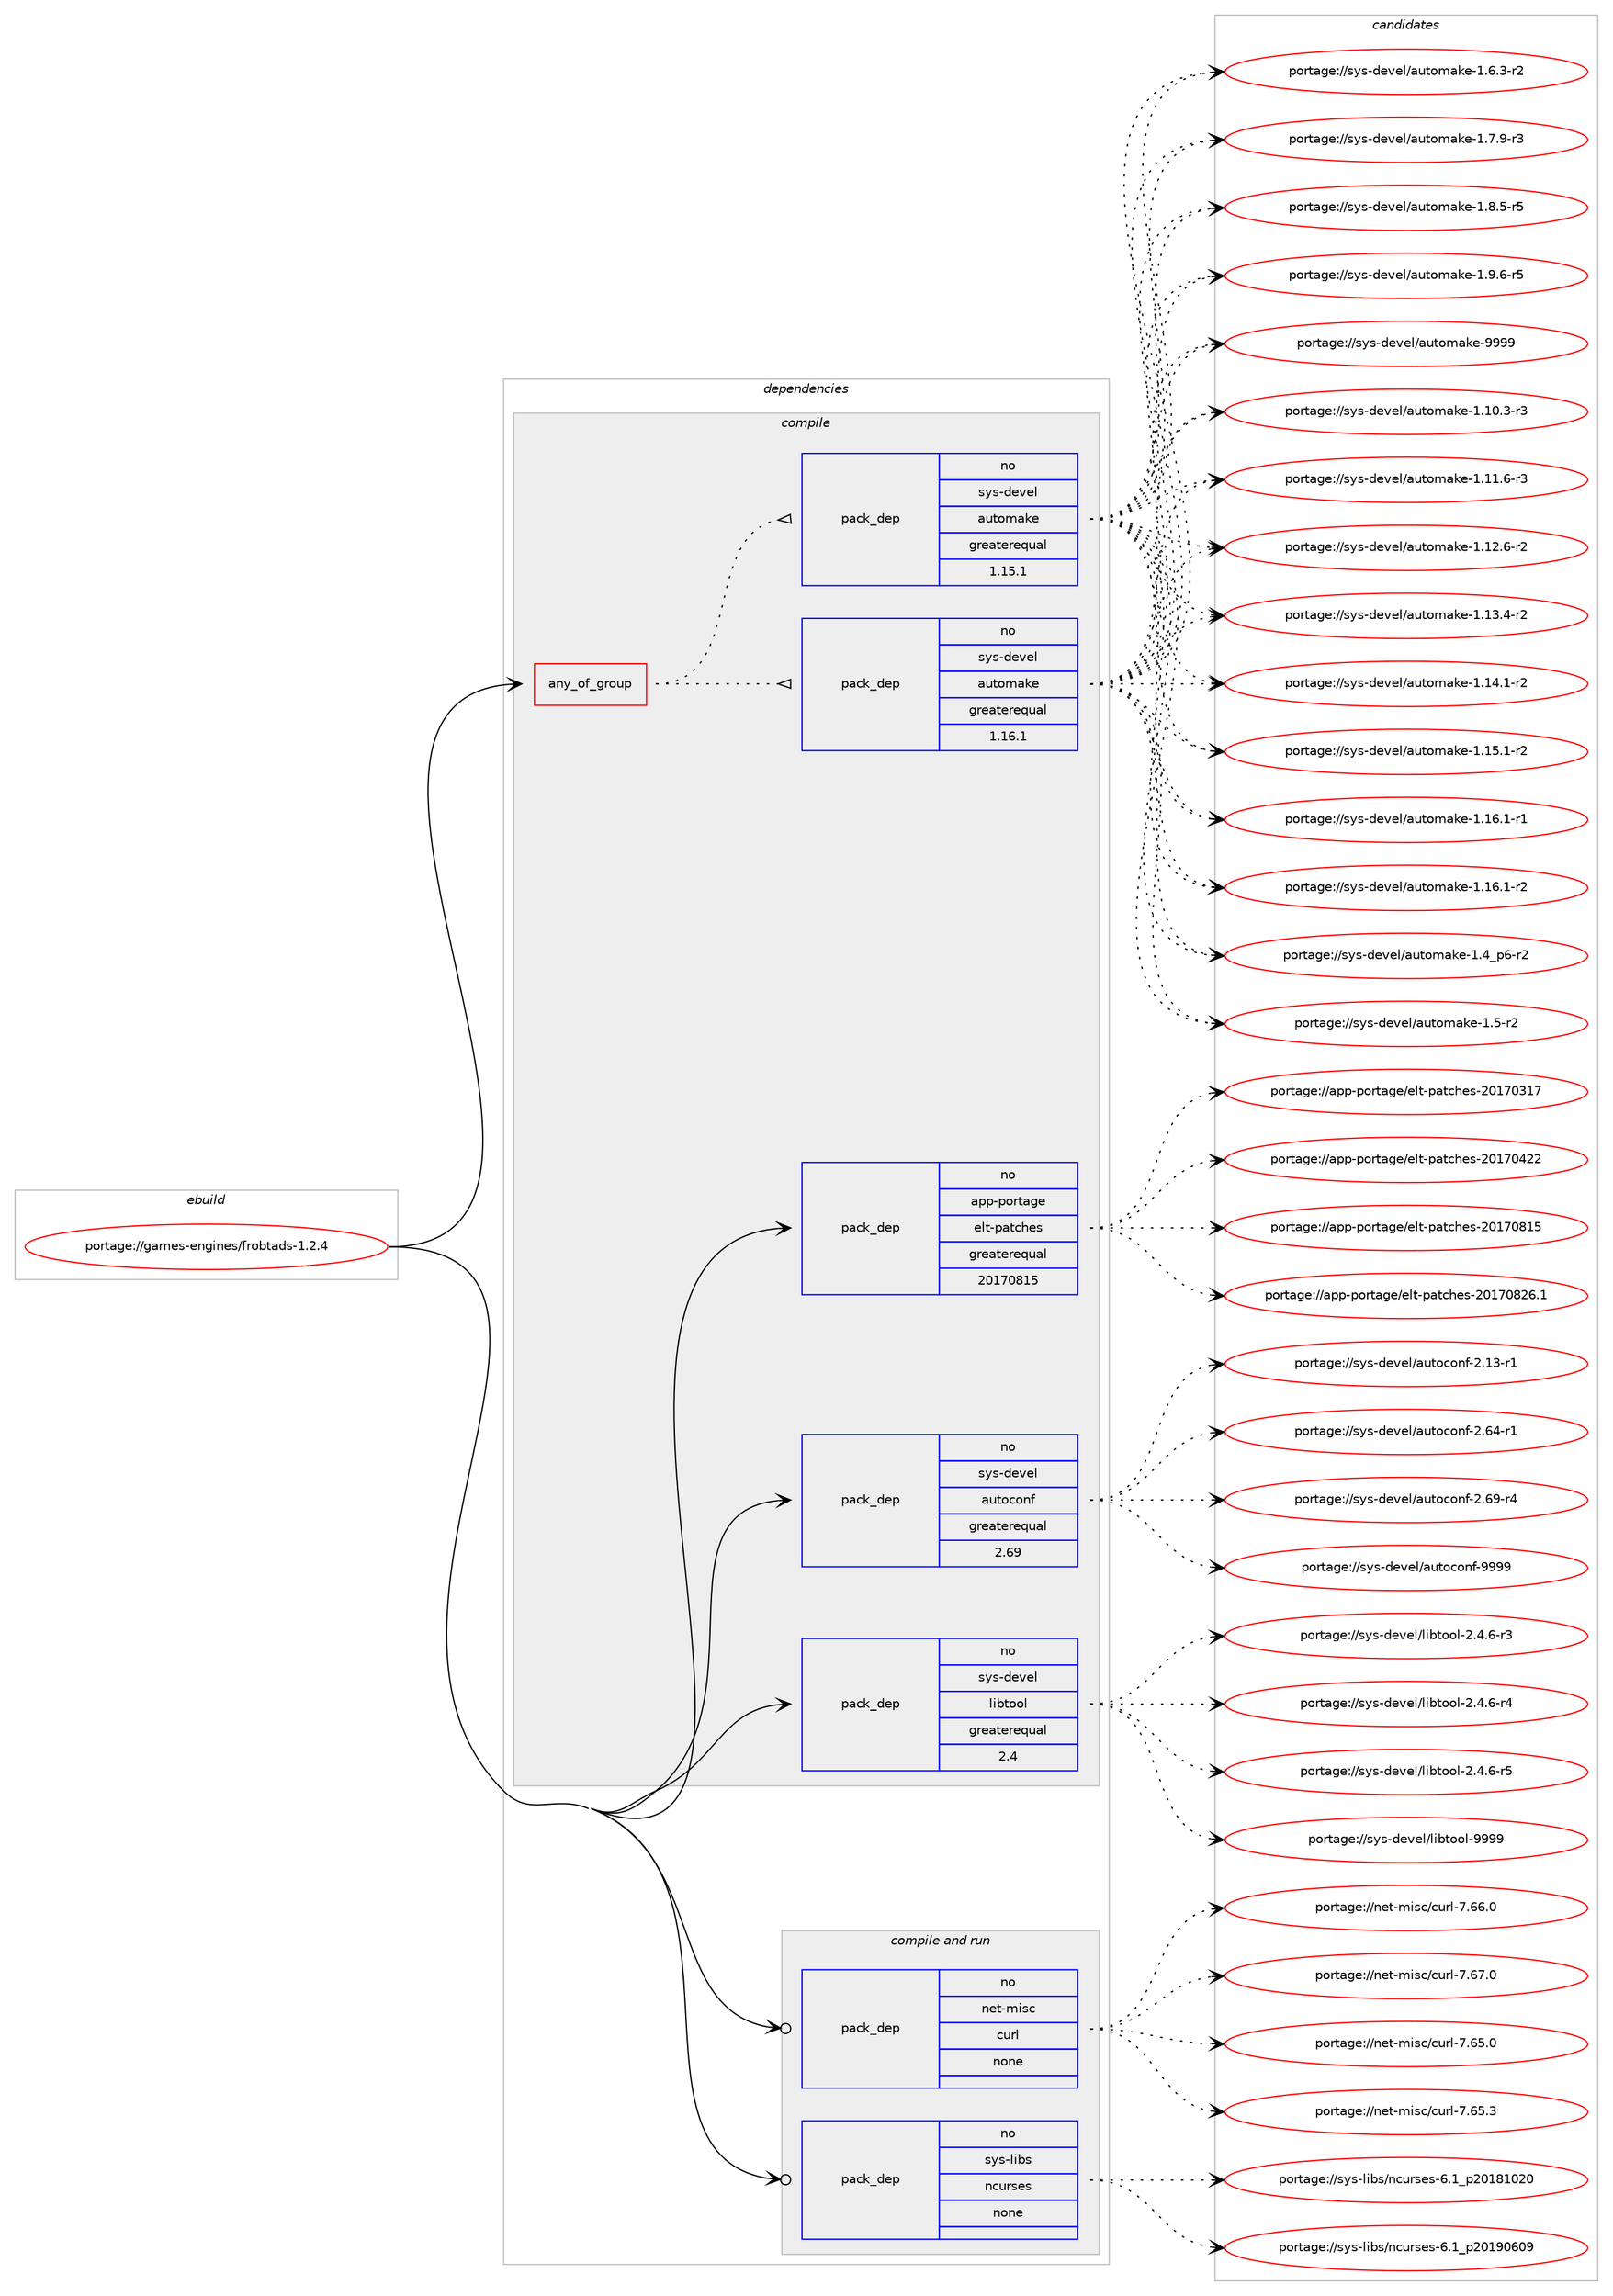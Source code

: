 digraph prolog {

# *************
# Graph options
# *************

newrank=true;
concentrate=true;
compound=true;
graph [rankdir=LR,fontname=Helvetica,fontsize=10,ranksep=1.5];#, ranksep=2.5, nodesep=0.2];
edge  [arrowhead=vee];
node  [fontname=Helvetica,fontsize=10];

# **********
# The ebuild
# **********

subgraph cluster_leftcol {
color=gray;
rank=same;
label=<<i>ebuild</i>>;
id [label="portage://games-engines/frobtads-1.2.4", color=red, width=4, href="../games-engines/frobtads-1.2.4.svg"];
}

# ****************
# The dependencies
# ****************

subgraph cluster_midcol {
color=gray;
label=<<i>dependencies</i>>;
subgraph cluster_compile {
fillcolor="#eeeeee";
style=filled;
label=<<i>compile</i>>;
subgraph any3773 {
dependency272365 [label=<<TABLE BORDER="0" CELLBORDER="1" CELLSPACING="0" CELLPADDING="4"><TR><TD CELLPADDING="10">any_of_group</TD></TR></TABLE>>, shape=none, color=red];subgraph pack195398 {
dependency272366 [label=<<TABLE BORDER="0" CELLBORDER="1" CELLSPACING="0" CELLPADDING="4" WIDTH="220"><TR><TD ROWSPAN="6" CELLPADDING="30">pack_dep</TD></TR><TR><TD WIDTH="110">no</TD></TR><TR><TD>sys-devel</TD></TR><TR><TD>automake</TD></TR><TR><TD>greaterequal</TD></TR><TR><TD>1.16.1</TD></TR></TABLE>>, shape=none, color=blue];
}
dependency272365:e -> dependency272366:w [weight=20,style="dotted",arrowhead="oinv"];
subgraph pack195399 {
dependency272367 [label=<<TABLE BORDER="0" CELLBORDER="1" CELLSPACING="0" CELLPADDING="4" WIDTH="220"><TR><TD ROWSPAN="6" CELLPADDING="30">pack_dep</TD></TR><TR><TD WIDTH="110">no</TD></TR><TR><TD>sys-devel</TD></TR><TR><TD>automake</TD></TR><TR><TD>greaterequal</TD></TR><TR><TD>1.15.1</TD></TR></TABLE>>, shape=none, color=blue];
}
dependency272365:e -> dependency272367:w [weight=20,style="dotted",arrowhead="oinv"];
}
id:e -> dependency272365:w [weight=20,style="solid",arrowhead="vee"];
subgraph pack195400 {
dependency272368 [label=<<TABLE BORDER="0" CELLBORDER="1" CELLSPACING="0" CELLPADDING="4" WIDTH="220"><TR><TD ROWSPAN="6" CELLPADDING="30">pack_dep</TD></TR><TR><TD WIDTH="110">no</TD></TR><TR><TD>app-portage</TD></TR><TR><TD>elt-patches</TD></TR><TR><TD>greaterequal</TD></TR><TR><TD>20170815</TD></TR></TABLE>>, shape=none, color=blue];
}
id:e -> dependency272368:w [weight=20,style="solid",arrowhead="vee"];
subgraph pack195401 {
dependency272369 [label=<<TABLE BORDER="0" CELLBORDER="1" CELLSPACING="0" CELLPADDING="4" WIDTH="220"><TR><TD ROWSPAN="6" CELLPADDING="30">pack_dep</TD></TR><TR><TD WIDTH="110">no</TD></TR><TR><TD>sys-devel</TD></TR><TR><TD>autoconf</TD></TR><TR><TD>greaterequal</TD></TR><TR><TD>2.69</TD></TR></TABLE>>, shape=none, color=blue];
}
id:e -> dependency272369:w [weight=20,style="solid",arrowhead="vee"];
subgraph pack195402 {
dependency272370 [label=<<TABLE BORDER="0" CELLBORDER="1" CELLSPACING="0" CELLPADDING="4" WIDTH="220"><TR><TD ROWSPAN="6" CELLPADDING="30">pack_dep</TD></TR><TR><TD WIDTH="110">no</TD></TR><TR><TD>sys-devel</TD></TR><TR><TD>libtool</TD></TR><TR><TD>greaterequal</TD></TR><TR><TD>2.4</TD></TR></TABLE>>, shape=none, color=blue];
}
id:e -> dependency272370:w [weight=20,style="solid",arrowhead="vee"];
}
subgraph cluster_compileandrun {
fillcolor="#eeeeee";
style=filled;
label=<<i>compile and run</i>>;
subgraph pack195403 {
dependency272371 [label=<<TABLE BORDER="0" CELLBORDER="1" CELLSPACING="0" CELLPADDING="4" WIDTH="220"><TR><TD ROWSPAN="6" CELLPADDING="30">pack_dep</TD></TR><TR><TD WIDTH="110">no</TD></TR><TR><TD>net-misc</TD></TR><TR><TD>curl</TD></TR><TR><TD>none</TD></TR><TR><TD></TD></TR></TABLE>>, shape=none, color=blue];
}
id:e -> dependency272371:w [weight=20,style="solid",arrowhead="odotvee"];
subgraph pack195404 {
dependency272372 [label=<<TABLE BORDER="0" CELLBORDER="1" CELLSPACING="0" CELLPADDING="4" WIDTH="220"><TR><TD ROWSPAN="6" CELLPADDING="30">pack_dep</TD></TR><TR><TD WIDTH="110">no</TD></TR><TR><TD>sys-libs</TD></TR><TR><TD>ncurses</TD></TR><TR><TD>none</TD></TR><TR><TD></TD></TR></TABLE>>, shape=none, color=blue];
}
id:e -> dependency272372:w [weight=20,style="solid",arrowhead="odotvee"];
}
subgraph cluster_run {
fillcolor="#eeeeee";
style=filled;
label=<<i>run</i>>;
}
}

# **************
# The candidates
# **************

subgraph cluster_choices {
rank=same;
color=gray;
label=<<i>candidates</i>>;

subgraph choice195398 {
color=black;
nodesep=1;
choiceportage11512111545100101118101108479711711611110997107101454946494846514511451 [label="portage://sys-devel/automake-1.10.3-r3", color=red, width=4,href="../sys-devel/automake-1.10.3-r3.svg"];
choiceportage11512111545100101118101108479711711611110997107101454946494946544511451 [label="portage://sys-devel/automake-1.11.6-r3", color=red, width=4,href="../sys-devel/automake-1.11.6-r3.svg"];
choiceportage11512111545100101118101108479711711611110997107101454946495046544511450 [label="portage://sys-devel/automake-1.12.6-r2", color=red, width=4,href="../sys-devel/automake-1.12.6-r2.svg"];
choiceportage11512111545100101118101108479711711611110997107101454946495146524511450 [label="portage://sys-devel/automake-1.13.4-r2", color=red, width=4,href="../sys-devel/automake-1.13.4-r2.svg"];
choiceportage11512111545100101118101108479711711611110997107101454946495246494511450 [label="portage://sys-devel/automake-1.14.1-r2", color=red, width=4,href="../sys-devel/automake-1.14.1-r2.svg"];
choiceportage11512111545100101118101108479711711611110997107101454946495346494511450 [label="portage://sys-devel/automake-1.15.1-r2", color=red, width=4,href="../sys-devel/automake-1.15.1-r2.svg"];
choiceportage11512111545100101118101108479711711611110997107101454946495446494511449 [label="portage://sys-devel/automake-1.16.1-r1", color=red, width=4,href="../sys-devel/automake-1.16.1-r1.svg"];
choiceportage11512111545100101118101108479711711611110997107101454946495446494511450 [label="portage://sys-devel/automake-1.16.1-r2", color=red, width=4,href="../sys-devel/automake-1.16.1-r2.svg"];
choiceportage115121115451001011181011084797117116111109971071014549465295112544511450 [label="portage://sys-devel/automake-1.4_p6-r2", color=red, width=4,href="../sys-devel/automake-1.4_p6-r2.svg"];
choiceportage11512111545100101118101108479711711611110997107101454946534511450 [label="portage://sys-devel/automake-1.5-r2", color=red, width=4,href="../sys-devel/automake-1.5-r2.svg"];
choiceportage115121115451001011181011084797117116111109971071014549465446514511450 [label="portage://sys-devel/automake-1.6.3-r2", color=red, width=4,href="../sys-devel/automake-1.6.3-r2.svg"];
choiceportage115121115451001011181011084797117116111109971071014549465546574511451 [label="portage://sys-devel/automake-1.7.9-r3", color=red, width=4,href="../sys-devel/automake-1.7.9-r3.svg"];
choiceportage115121115451001011181011084797117116111109971071014549465646534511453 [label="portage://sys-devel/automake-1.8.5-r5", color=red, width=4,href="../sys-devel/automake-1.8.5-r5.svg"];
choiceportage115121115451001011181011084797117116111109971071014549465746544511453 [label="portage://sys-devel/automake-1.9.6-r5", color=red, width=4,href="../sys-devel/automake-1.9.6-r5.svg"];
choiceportage115121115451001011181011084797117116111109971071014557575757 [label="portage://sys-devel/automake-9999", color=red, width=4,href="../sys-devel/automake-9999.svg"];
dependency272366:e -> choiceportage11512111545100101118101108479711711611110997107101454946494846514511451:w [style=dotted,weight="100"];
dependency272366:e -> choiceportage11512111545100101118101108479711711611110997107101454946494946544511451:w [style=dotted,weight="100"];
dependency272366:e -> choiceportage11512111545100101118101108479711711611110997107101454946495046544511450:w [style=dotted,weight="100"];
dependency272366:e -> choiceportage11512111545100101118101108479711711611110997107101454946495146524511450:w [style=dotted,weight="100"];
dependency272366:e -> choiceportage11512111545100101118101108479711711611110997107101454946495246494511450:w [style=dotted,weight="100"];
dependency272366:e -> choiceportage11512111545100101118101108479711711611110997107101454946495346494511450:w [style=dotted,weight="100"];
dependency272366:e -> choiceportage11512111545100101118101108479711711611110997107101454946495446494511449:w [style=dotted,weight="100"];
dependency272366:e -> choiceportage11512111545100101118101108479711711611110997107101454946495446494511450:w [style=dotted,weight="100"];
dependency272366:e -> choiceportage115121115451001011181011084797117116111109971071014549465295112544511450:w [style=dotted,weight="100"];
dependency272366:e -> choiceportage11512111545100101118101108479711711611110997107101454946534511450:w [style=dotted,weight="100"];
dependency272366:e -> choiceportage115121115451001011181011084797117116111109971071014549465446514511450:w [style=dotted,weight="100"];
dependency272366:e -> choiceportage115121115451001011181011084797117116111109971071014549465546574511451:w [style=dotted,weight="100"];
dependency272366:e -> choiceportage115121115451001011181011084797117116111109971071014549465646534511453:w [style=dotted,weight="100"];
dependency272366:e -> choiceportage115121115451001011181011084797117116111109971071014549465746544511453:w [style=dotted,weight="100"];
dependency272366:e -> choiceportage115121115451001011181011084797117116111109971071014557575757:w [style=dotted,weight="100"];
}
subgraph choice195399 {
color=black;
nodesep=1;
choiceportage11512111545100101118101108479711711611110997107101454946494846514511451 [label="portage://sys-devel/automake-1.10.3-r3", color=red, width=4,href="../sys-devel/automake-1.10.3-r3.svg"];
choiceportage11512111545100101118101108479711711611110997107101454946494946544511451 [label="portage://sys-devel/automake-1.11.6-r3", color=red, width=4,href="../sys-devel/automake-1.11.6-r3.svg"];
choiceportage11512111545100101118101108479711711611110997107101454946495046544511450 [label="portage://sys-devel/automake-1.12.6-r2", color=red, width=4,href="../sys-devel/automake-1.12.6-r2.svg"];
choiceportage11512111545100101118101108479711711611110997107101454946495146524511450 [label="portage://sys-devel/automake-1.13.4-r2", color=red, width=4,href="../sys-devel/automake-1.13.4-r2.svg"];
choiceportage11512111545100101118101108479711711611110997107101454946495246494511450 [label="portage://sys-devel/automake-1.14.1-r2", color=red, width=4,href="../sys-devel/automake-1.14.1-r2.svg"];
choiceportage11512111545100101118101108479711711611110997107101454946495346494511450 [label="portage://sys-devel/automake-1.15.1-r2", color=red, width=4,href="../sys-devel/automake-1.15.1-r2.svg"];
choiceportage11512111545100101118101108479711711611110997107101454946495446494511449 [label="portage://sys-devel/automake-1.16.1-r1", color=red, width=4,href="../sys-devel/automake-1.16.1-r1.svg"];
choiceportage11512111545100101118101108479711711611110997107101454946495446494511450 [label="portage://sys-devel/automake-1.16.1-r2", color=red, width=4,href="../sys-devel/automake-1.16.1-r2.svg"];
choiceportage115121115451001011181011084797117116111109971071014549465295112544511450 [label="portage://sys-devel/automake-1.4_p6-r2", color=red, width=4,href="../sys-devel/automake-1.4_p6-r2.svg"];
choiceportage11512111545100101118101108479711711611110997107101454946534511450 [label="portage://sys-devel/automake-1.5-r2", color=red, width=4,href="../sys-devel/automake-1.5-r2.svg"];
choiceportage115121115451001011181011084797117116111109971071014549465446514511450 [label="portage://sys-devel/automake-1.6.3-r2", color=red, width=4,href="../sys-devel/automake-1.6.3-r2.svg"];
choiceportage115121115451001011181011084797117116111109971071014549465546574511451 [label="portage://sys-devel/automake-1.7.9-r3", color=red, width=4,href="../sys-devel/automake-1.7.9-r3.svg"];
choiceportage115121115451001011181011084797117116111109971071014549465646534511453 [label="portage://sys-devel/automake-1.8.5-r5", color=red, width=4,href="../sys-devel/automake-1.8.5-r5.svg"];
choiceportage115121115451001011181011084797117116111109971071014549465746544511453 [label="portage://sys-devel/automake-1.9.6-r5", color=red, width=4,href="../sys-devel/automake-1.9.6-r5.svg"];
choiceportage115121115451001011181011084797117116111109971071014557575757 [label="portage://sys-devel/automake-9999", color=red, width=4,href="../sys-devel/automake-9999.svg"];
dependency272367:e -> choiceportage11512111545100101118101108479711711611110997107101454946494846514511451:w [style=dotted,weight="100"];
dependency272367:e -> choiceportage11512111545100101118101108479711711611110997107101454946494946544511451:w [style=dotted,weight="100"];
dependency272367:e -> choiceportage11512111545100101118101108479711711611110997107101454946495046544511450:w [style=dotted,weight="100"];
dependency272367:e -> choiceportage11512111545100101118101108479711711611110997107101454946495146524511450:w [style=dotted,weight="100"];
dependency272367:e -> choiceportage11512111545100101118101108479711711611110997107101454946495246494511450:w [style=dotted,weight="100"];
dependency272367:e -> choiceportage11512111545100101118101108479711711611110997107101454946495346494511450:w [style=dotted,weight="100"];
dependency272367:e -> choiceportage11512111545100101118101108479711711611110997107101454946495446494511449:w [style=dotted,weight="100"];
dependency272367:e -> choiceportage11512111545100101118101108479711711611110997107101454946495446494511450:w [style=dotted,weight="100"];
dependency272367:e -> choiceportage115121115451001011181011084797117116111109971071014549465295112544511450:w [style=dotted,weight="100"];
dependency272367:e -> choiceportage11512111545100101118101108479711711611110997107101454946534511450:w [style=dotted,weight="100"];
dependency272367:e -> choiceportage115121115451001011181011084797117116111109971071014549465446514511450:w [style=dotted,weight="100"];
dependency272367:e -> choiceportage115121115451001011181011084797117116111109971071014549465546574511451:w [style=dotted,weight="100"];
dependency272367:e -> choiceportage115121115451001011181011084797117116111109971071014549465646534511453:w [style=dotted,weight="100"];
dependency272367:e -> choiceportage115121115451001011181011084797117116111109971071014549465746544511453:w [style=dotted,weight="100"];
dependency272367:e -> choiceportage115121115451001011181011084797117116111109971071014557575757:w [style=dotted,weight="100"];
}
subgraph choice195400 {
color=black;
nodesep=1;
choiceportage97112112451121111141169710310147101108116451129711699104101115455048495548514955 [label="portage://app-portage/elt-patches-20170317", color=red, width=4,href="../app-portage/elt-patches-20170317.svg"];
choiceportage97112112451121111141169710310147101108116451129711699104101115455048495548525050 [label="portage://app-portage/elt-patches-20170422", color=red, width=4,href="../app-portage/elt-patches-20170422.svg"];
choiceportage97112112451121111141169710310147101108116451129711699104101115455048495548564953 [label="portage://app-portage/elt-patches-20170815", color=red, width=4,href="../app-portage/elt-patches-20170815.svg"];
choiceportage971121124511211111411697103101471011081164511297116991041011154550484955485650544649 [label="portage://app-portage/elt-patches-20170826.1", color=red, width=4,href="../app-portage/elt-patches-20170826.1.svg"];
dependency272368:e -> choiceportage97112112451121111141169710310147101108116451129711699104101115455048495548514955:w [style=dotted,weight="100"];
dependency272368:e -> choiceportage97112112451121111141169710310147101108116451129711699104101115455048495548525050:w [style=dotted,weight="100"];
dependency272368:e -> choiceportage97112112451121111141169710310147101108116451129711699104101115455048495548564953:w [style=dotted,weight="100"];
dependency272368:e -> choiceportage971121124511211111411697103101471011081164511297116991041011154550484955485650544649:w [style=dotted,weight="100"];
}
subgraph choice195401 {
color=black;
nodesep=1;
choiceportage1151211154510010111810110847971171161119911111010245504649514511449 [label="portage://sys-devel/autoconf-2.13-r1", color=red, width=4,href="../sys-devel/autoconf-2.13-r1.svg"];
choiceportage1151211154510010111810110847971171161119911111010245504654524511449 [label="portage://sys-devel/autoconf-2.64-r1", color=red, width=4,href="../sys-devel/autoconf-2.64-r1.svg"];
choiceportage1151211154510010111810110847971171161119911111010245504654574511452 [label="portage://sys-devel/autoconf-2.69-r4", color=red, width=4,href="../sys-devel/autoconf-2.69-r4.svg"];
choiceportage115121115451001011181011084797117116111991111101024557575757 [label="portage://sys-devel/autoconf-9999", color=red, width=4,href="../sys-devel/autoconf-9999.svg"];
dependency272369:e -> choiceportage1151211154510010111810110847971171161119911111010245504649514511449:w [style=dotted,weight="100"];
dependency272369:e -> choiceportage1151211154510010111810110847971171161119911111010245504654524511449:w [style=dotted,weight="100"];
dependency272369:e -> choiceportage1151211154510010111810110847971171161119911111010245504654574511452:w [style=dotted,weight="100"];
dependency272369:e -> choiceportage115121115451001011181011084797117116111991111101024557575757:w [style=dotted,weight="100"];
}
subgraph choice195402 {
color=black;
nodesep=1;
choiceportage1151211154510010111810110847108105981161111111084550465246544511451 [label="portage://sys-devel/libtool-2.4.6-r3", color=red, width=4,href="../sys-devel/libtool-2.4.6-r3.svg"];
choiceportage1151211154510010111810110847108105981161111111084550465246544511452 [label="portage://sys-devel/libtool-2.4.6-r4", color=red, width=4,href="../sys-devel/libtool-2.4.6-r4.svg"];
choiceportage1151211154510010111810110847108105981161111111084550465246544511453 [label="portage://sys-devel/libtool-2.4.6-r5", color=red, width=4,href="../sys-devel/libtool-2.4.6-r5.svg"];
choiceportage1151211154510010111810110847108105981161111111084557575757 [label="portage://sys-devel/libtool-9999", color=red, width=4,href="../sys-devel/libtool-9999.svg"];
dependency272370:e -> choiceportage1151211154510010111810110847108105981161111111084550465246544511451:w [style=dotted,weight="100"];
dependency272370:e -> choiceportage1151211154510010111810110847108105981161111111084550465246544511452:w [style=dotted,weight="100"];
dependency272370:e -> choiceportage1151211154510010111810110847108105981161111111084550465246544511453:w [style=dotted,weight="100"];
dependency272370:e -> choiceportage1151211154510010111810110847108105981161111111084557575757:w [style=dotted,weight="100"];
}
subgraph choice195403 {
color=black;
nodesep=1;
choiceportage1101011164510910511599479911711410845554654534648 [label="portage://net-misc/curl-7.65.0", color=red, width=4,href="../net-misc/curl-7.65.0.svg"];
choiceportage1101011164510910511599479911711410845554654534651 [label="portage://net-misc/curl-7.65.3", color=red, width=4,href="../net-misc/curl-7.65.3.svg"];
choiceportage1101011164510910511599479911711410845554654544648 [label="portage://net-misc/curl-7.66.0", color=red, width=4,href="../net-misc/curl-7.66.0.svg"];
choiceportage1101011164510910511599479911711410845554654554648 [label="portage://net-misc/curl-7.67.0", color=red, width=4,href="../net-misc/curl-7.67.0.svg"];
dependency272371:e -> choiceportage1101011164510910511599479911711410845554654534648:w [style=dotted,weight="100"];
dependency272371:e -> choiceportage1101011164510910511599479911711410845554654534651:w [style=dotted,weight="100"];
dependency272371:e -> choiceportage1101011164510910511599479911711410845554654544648:w [style=dotted,weight="100"];
dependency272371:e -> choiceportage1101011164510910511599479911711410845554654554648:w [style=dotted,weight="100"];
}
subgraph choice195404 {
color=black;
nodesep=1;
choiceportage1151211154510810598115471109911711411510111545544649951125048495649485048 [label="portage://sys-libs/ncurses-6.1_p20181020", color=red, width=4,href="../sys-libs/ncurses-6.1_p20181020.svg"];
choiceportage1151211154510810598115471109911711411510111545544649951125048495748544857 [label="portage://sys-libs/ncurses-6.1_p20190609", color=red, width=4,href="../sys-libs/ncurses-6.1_p20190609.svg"];
dependency272372:e -> choiceportage1151211154510810598115471109911711411510111545544649951125048495649485048:w [style=dotted,weight="100"];
dependency272372:e -> choiceportage1151211154510810598115471109911711411510111545544649951125048495748544857:w [style=dotted,weight="100"];
}
}

}
